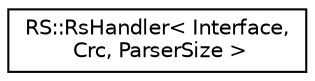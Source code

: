 digraph "Иерархия классов. Графический вид."
{
 // LATEX_PDF_SIZE
  edge [fontname="Helvetica",fontsize="10",labelfontname="Helvetica",labelfontsize="10"];
  node [fontname="Helvetica",fontsize="10",shape=record];
  rankdir="LR";
  Node0 [label="RS::RsHandler\< Interface,\l Crc, ParserSize \>",height=0.2,width=0.4,color="black", fillcolor="white", style="filled",URL="$class_r_s_1_1_rs_handler.html",tooltip=" "];
}
